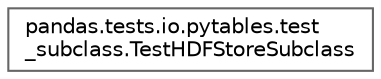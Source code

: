digraph "Graphical Class Hierarchy"
{
 // LATEX_PDF_SIZE
  bgcolor="transparent";
  edge [fontname=Helvetica,fontsize=10,labelfontname=Helvetica,labelfontsize=10];
  node [fontname=Helvetica,fontsize=10,shape=box,height=0.2,width=0.4];
  rankdir="LR";
  Node0 [id="Node000000",label="pandas.tests.io.pytables.test\l_subclass.TestHDFStoreSubclass",height=0.2,width=0.4,color="grey40", fillcolor="white", style="filled",URL="$d5/d3b/classpandas_1_1tests_1_1io_1_1pytables_1_1test__subclass_1_1TestHDFStoreSubclass.html",tooltip=" "];
}
